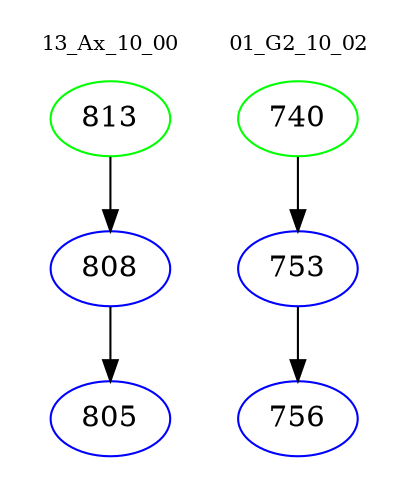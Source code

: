 digraph{
subgraph cluster_0 {
color = white
label = "13_Ax_10_00";
fontsize=10;
T0_813 [label="813", color="green"]
T0_813 -> T0_808 [color="black"]
T0_808 [label="808", color="blue"]
T0_808 -> T0_805 [color="black"]
T0_805 [label="805", color="blue"]
}
subgraph cluster_1 {
color = white
label = "01_G2_10_02";
fontsize=10;
T1_740 [label="740", color="green"]
T1_740 -> T1_753 [color="black"]
T1_753 [label="753", color="blue"]
T1_753 -> T1_756 [color="black"]
T1_756 [label="756", color="blue"]
}
}
